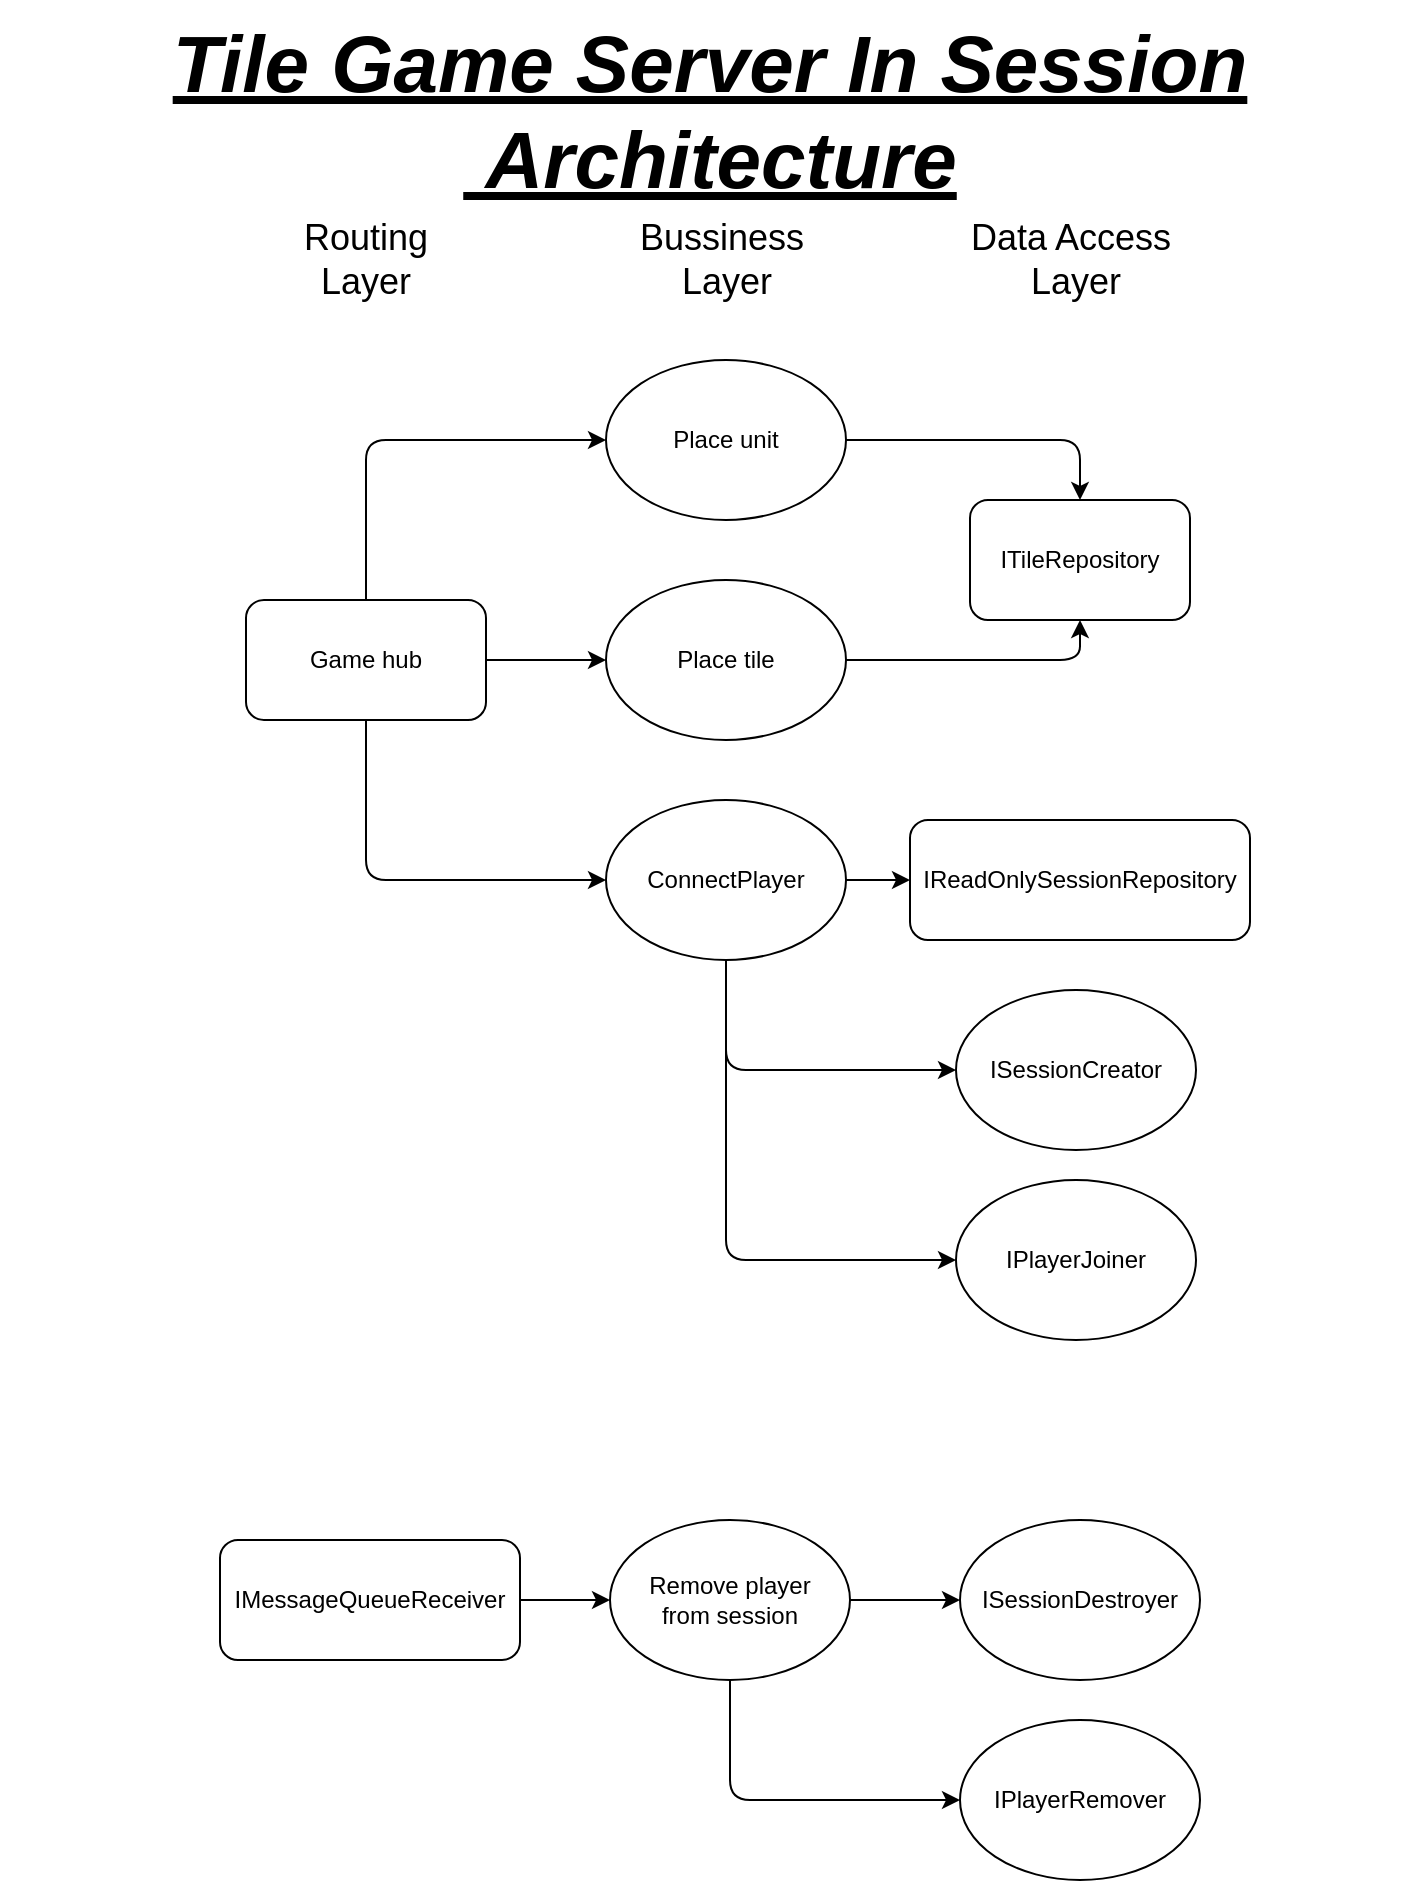 <mxfile version="14.6.13" type="device"><diagram id="zs68d7hvvTR-MqtRcNAH" name="Page-1"><mxGraphModel dx="1069" dy="617" grid="1" gridSize="10" guides="1" tooltips="1" connect="1" arrows="1" fold="1" page="1" pageScale="1" pageWidth="827" pageHeight="1169" math="0" shadow="0"><root><mxCell id="0"/><mxCell id="1" parent="0"/><mxCell id="up3Yxn6hH0Z83xCeS7lL-11" value="" style="edgeStyle=orthogonalEdgeStyle;rounded=0;orthogonalLoop=1;jettySize=auto;html=1;" parent="1" source="57feNAYNzXfSAhMgYncy-18" target="57feNAYNzXfSAhMgYncy-40" edge="1"><mxGeometry relative="1" as="geometry"/></mxCell><mxCell id="57feNAYNzXfSAhMgYncy-18" value="Game hub" style="rounded=1;whiteSpace=wrap;html=1;" parent="1" vertex="1"><mxGeometry x="445" y="310" width="120" height="60" as="geometry"/></mxCell><mxCell id="57feNAYNzXfSAhMgYncy-19" value="" style="endArrow=classic;html=1;shadow=0;align=center;edgeStyle=elbowEdgeStyle;exitX=0.5;exitY=0;exitDx=0;exitDy=0;entryX=0;entryY=0.5;entryDx=0;entryDy=0;" parent="1" source="57feNAYNzXfSAhMgYncy-18" target="57feNAYNzXfSAhMgYncy-39" edge="1"><mxGeometry width="50" height="50" relative="1" as="geometry"><mxPoint x="515" y="290" as="sourcePoint"/><mxPoint x="385" y="270" as="targetPoint"/><Array as="points"><mxPoint x="505" y="290"/></Array></mxGeometry></mxCell><mxCell id="57feNAYNzXfSAhMgYncy-30" value="Tile Game Server In Session&lt;br&gt;&amp;nbsp;Architecture" style="text;html=1;strokeColor=none;fillColor=none;align=center;verticalAlign=middle;whiteSpace=wrap;rounded=0;fontStyle=7;horizontal=1;fontSize=40;" parent="1" vertex="1"><mxGeometry x="322" y="10" width="710" height="110" as="geometry"/></mxCell><mxCell id="57feNAYNzXfSAhMgYncy-39" value="Place unit" style="ellipse;whiteSpace=wrap;html=1;fontSize=12;align=center;verticalAlign=middle;" parent="1" vertex="1"><mxGeometry x="625" y="190" width="120" height="80" as="geometry"/></mxCell><mxCell id="57feNAYNzXfSAhMgYncy-40" value="Place tile" style="ellipse;whiteSpace=wrap;html=1;fontSize=12;align=center;verticalAlign=middle;" parent="1" vertex="1"><mxGeometry x="625" y="300" width="120" height="80" as="geometry"/></mxCell><mxCell id="YDsrvAvlM_w_qQH1EyTT-2" value="&lt;font style=&quot;font-size: 18px&quot;&gt;Data Access&amp;nbsp;&lt;br&gt;Layer&lt;/font&gt;" style="text;html=1;strokeColor=none;fillColor=none;align=center;verticalAlign=middle;whiteSpace=wrap;rounded=0;" parent="1" vertex="1"><mxGeometry x="800" y="130" width="120" height="20" as="geometry"/></mxCell><mxCell id="YDsrvAvlM_w_qQH1EyTT-3" value="&lt;font style=&quot;font-size: 18px&quot;&gt;Bussiness&amp;nbsp;&lt;br&gt;Layer&lt;/font&gt;" style="text;html=1;strokeColor=none;fillColor=none;align=center;verticalAlign=middle;whiteSpace=wrap;rounded=0;" parent="1" vertex="1"><mxGeometry x="622.5" y="130" width="125" height="20" as="geometry"/></mxCell><mxCell id="YDsrvAvlM_w_qQH1EyTT-5" value="&lt;font style=&quot;font-size: 18px&quot;&gt;Routing&lt;br&gt;Layer&lt;/font&gt;" style="text;html=1;strokeColor=none;fillColor=none;align=center;verticalAlign=middle;whiteSpace=wrap;rounded=0;" parent="1" vertex="1"><mxGeometry x="445" y="130" width="120" height="20" as="geometry"/></mxCell><mxCell id="up3Yxn6hH0Z83xCeS7lL-4" value="" style="edgeStyle=orthogonalEdgeStyle;rounded=0;orthogonalLoop=1;jettySize=auto;html=1;" parent="1" source="up3Yxn6hH0Z83xCeS7lL-1" target="up3Yxn6hH0Z83xCeS7lL-2" edge="1"><mxGeometry relative="1" as="geometry"/></mxCell><mxCell id="up3Yxn6hH0Z83xCeS7lL-1" value="IMessageQueueReceiver" style="rounded=1;whiteSpace=wrap;html=1;" parent="1" vertex="1"><mxGeometry x="432" y="780" width="150" height="60" as="geometry"/></mxCell><mxCell id="up3Yxn6hH0Z83xCeS7lL-6" value="" style="edgeStyle=orthogonalEdgeStyle;rounded=0;orthogonalLoop=1;jettySize=auto;html=1;" parent="1" source="up3Yxn6hH0Z83xCeS7lL-2" target="up3Yxn6hH0Z83xCeS7lL-5" edge="1"><mxGeometry relative="1" as="geometry"/></mxCell><mxCell id="up3Yxn6hH0Z83xCeS7lL-2" value="Remove player &lt;br&gt;from session" style="ellipse;whiteSpace=wrap;html=1;fontSize=12;align=center;verticalAlign=middle;" parent="1" vertex="1"><mxGeometry x="627" y="770" width="120" height="80" as="geometry"/></mxCell><mxCell id="up3Yxn6hH0Z83xCeS7lL-5" value="ISessionDestroyer" style="ellipse;whiteSpace=wrap;html=1;fontSize=12;align=center;verticalAlign=middle;" parent="1" vertex="1"><mxGeometry x="802" y="770" width="120" height="80" as="geometry"/></mxCell><mxCell id="dlx57jkUwv7GFwQPDQxi-2" value="" style="edgeStyle=orthogonalEdgeStyle;rounded=0;orthogonalLoop=1;jettySize=auto;html=1;" edge="1" parent="1" source="up3Yxn6hH0Z83xCeS7lL-8" target="dlx57jkUwv7GFwQPDQxi-1"><mxGeometry relative="1" as="geometry"/></mxCell><mxCell id="up3Yxn6hH0Z83xCeS7lL-8" value="ConnectPlayer" style="ellipse;whiteSpace=wrap;html=1;fontSize=12;align=center;verticalAlign=middle;" parent="1" vertex="1"><mxGeometry x="625" y="410" width="120" height="80" as="geometry"/></mxCell><mxCell id="up3Yxn6hH0Z83xCeS7lL-9" value="" style="endArrow=classic;html=1;shadow=0;align=center;edgeStyle=elbowEdgeStyle;exitX=0.5;exitY=1;exitDx=0;exitDy=0;entryX=0;entryY=0.5;entryDx=0;entryDy=0;" parent="1" source="57feNAYNzXfSAhMgYncy-18" target="up3Yxn6hH0Z83xCeS7lL-8" edge="1"><mxGeometry width="50" height="50" relative="1" as="geometry"><mxPoint x="505.0" y="470.0" as="sourcePoint"/><mxPoint x="625.0" y="500.0" as="targetPoint"/><Array as="points"><mxPoint x="505" y="400"/><mxPoint x="475" y="430"/><mxPoint x="505" y="500"/></Array></mxGeometry></mxCell><mxCell id="up3Yxn6hH0Z83xCeS7lL-14" value="" style="endArrow=classic;html=1;shadow=0;align=center;edgeStyle=elbowEdgeStyle;exitX=0.5;exitY=1;exitDx=0;exitDy=0;entryX=0;entryY=0.5;entryDx=0;entryDy=0;" parent="1" source="up3Yxn6hH0Z83xCeS7lL-8" target="up3Yxn6hH0Z83xCeS7lL-15" edge="1"><mxGeometry width="50" height="50" relative="1" as="geometry"><mxPoint x="680.0" y="520.0" as="sourcePoint"/><mxPoint x="800" y="550" as="targetPoint"/><Array as="points"><mxPoint x="685" y="540"/><mxPoint x="690" y="550"/><mxPoint x="650" y="580"/><mxPoint x="680" y="650"/></Array></mxGeometry></mxCell><mxCell id="up3Yxn6hH0Z83xCeS7lL-15" value="ISessionCreator" style="ellipse;whiteSpace=wrap;html=1;fontSize=12;align=center;verticalAlign=middle;" parent="1" vertex="1"><mxGeometry x="800" y="505" width="120" height="80" as="geometry"/></mxCell><mxCell id="up3Yxn6hH0Z83xCeS7lL-18" value="" style="endArrow=classic;html=1;shadow=0;align=center;edgeStyle=elbowEdgeStyle;exitX=0.5;exitY=1;exitDx=0;exitDy=0;entryX=0;entryY=0.5;entryDx=0;entryDy=0;" parent="1" source="up3Yxn6hH0Z83xCeS7lL-2" target="up3Yxn6hH0Z83xCeS7lL-19" edge="1"><mxGeometry width="50" height="50" relative="1" as="geometry"><mxPoint x="682.0" y="860" as="sourcePoint"/><mxPoint x="797" y="920" as="targetPoint"/><Array as="points"><mxPoint x="687" y="870"/><mxPoint x="687" y="920"/><mxPoint x="647" y="950"/><mxPoint x="677" y="1020"/></Array></mxGeometry></mxCell><mxCell id="up3Yxn6hH0Z83xCeS7lL-19" value="IPlayerRemover" style="ellipse;whiteSpace=wrap;html=1;fontSize=12;align=center;verticalAlign=middle;" parent="1" vertex="1"><mxGeometry x="802" y="870" width="120" height="80" as="geometry"/></mxCell><mxCell id="up3Yxn6hH0Z83xCeS7lL-20" value="" style="endArrow=classic;html=1;shadow=0;align=center;edgeStyle=elbowEdgeStyle;exitX=0.5;exitY=1;exitDx=0;exitDy=0;entryX=0;entryY=0.5;entryDx=0;entryDy=0;" parent="1" source="up3Yxn6hH0Z83xCeS7lL-8" target="up3Yxn6hH0Z83xCeS7lL-21" edge="1"><mxGeometry width="50" height="50" relative="1" as="geometry"><mxPoint x="685" y="580" as="sourcePoint"/><mxPoint x="800" y="640" as="targetPoint"/><Array as="points"><mxPoint x="685" y="630"/><mxPoint x="690" y="640"/><mxPoint x="650" y="670"/><mxPoint x="680" y="740"/></Array></mxGeometry></mxCell><mxCell id="up3Yxn6hH0Z83xCeS7lL-21" value="IPlayerJoiner" style="ellipse;whiteSpace=wrap;html=1;fontSize=12;align=center;verticalAlign=middle;" parent="1" vertex="1"><mxGeometry x="800" y="600" width="120" height="80" as="geometry"/></mxCell><mxCell id="dlx57jkUwv7GFwQPDQxi-1" value="IReadOnlySessionRepository" style="rounded=1;whiteSpace=wrap;html=1;" vertex="1" parent="1"><mxGeometry x="777" y="420" width="170" height="60" as="geometry"/></mxCell><mxCell id="dlx57jkUwv7GFwQPDQxi-4" value="ITileRepository" style="rounded=1;whiteSpace=wrap;html=1;" vertex="1" parent="1"><mxGeometry x="807" y="260" width="110" height="60" as="geometry"/></mxCell><mxCell id="dlx57jkUwv7GFwQPDQxi-6" value="" style="endArrow=classic;html=1;shadow=0;align=center;edgeStyle=elbowEdgeStyle;exitX=1;exitY=0.5;exitDx=0;exitDy=0;entryX=0.5;entryY=0;entryDx=0;entryDy=0;" edge="1" parent="1" source="57feNAYNzXfSAhMgYncy-39" target="dlx57jkUwv7GFwQPDQxi-4"><mxGeometry width="50" height="50" relative="1" as="geometry"><mxPoint x="805.0" y="160.0" as="sourcePoint"/><mxPoint x="880" y="250" as="targetPoint"/><Array as="points"><mxPoint x="862" y="240"/><mxPoint x="860" y="260"/><mxPoint x="775" y="220"/><mxPoint x="805" y="290"/></Array></mxGeometry></mxCell><mxCell id="dlx57jkUwv7GFwQPDQxi-10" value="" style="endArrow=classic;html=1;shadow=0;align=center;edgeStyle=elbowEdgeStyle;entryX=0.5;entryY=1;entryDx=0;entryDy=0;exitX=1;exitY=0.5;exitDx=0;exitDy=0;" edge="1" parent="1" source="57feNAYNzXfSAhMgYncy-40" target="dlx57jkUwv7GFwQPDQxi-4"><mxGeometry width="50" height="50" relative="1" as="geometry"><mxPoint x="770" y="340" as="sourcePoint"/><mxPoint x="862.5" y="360" as="targetPoint"/><Array as="points"><mxPoint x="862" y="320"/><mxPoint x="860" y="330"/><mxPoint x="862.5" y="370"/><mxPoint x="777.5" y="330"/><mxPoint x="807.5" y="400"/></Array></mxGeometry></mxCell></root></mxGraphModel></diagram></mxfile>